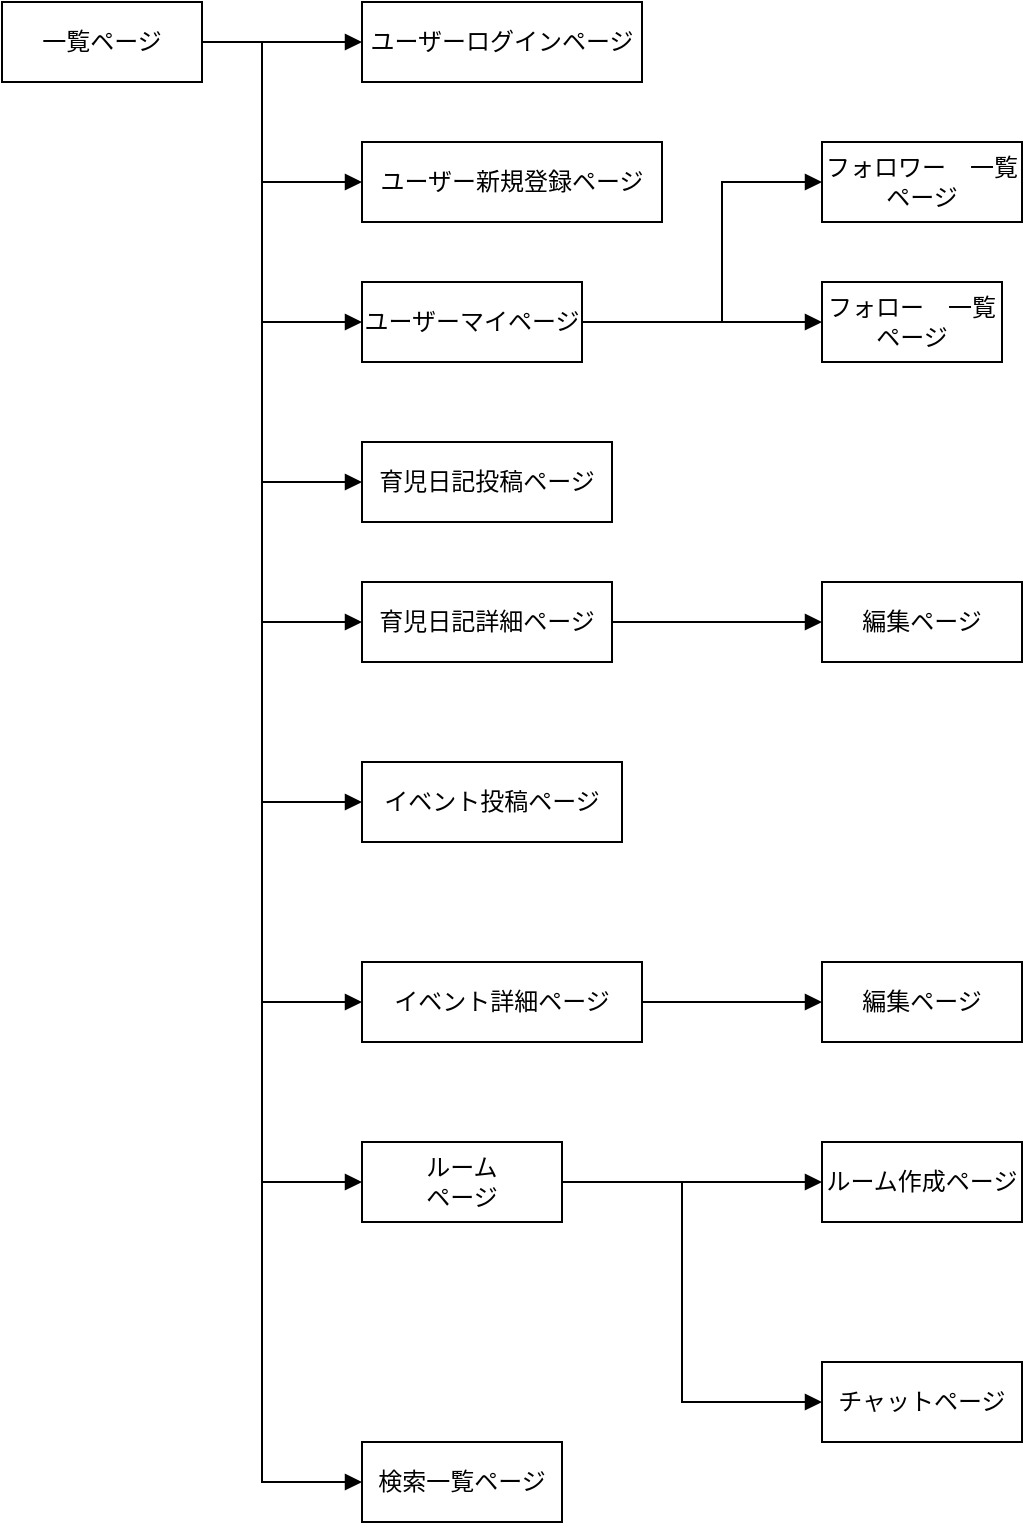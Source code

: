 <mxfile>
    <diagram id="t77ssZQ2_9hawJXryheD" name="ページ1">
        <mxGraphModel dx="685" dy="682" grid="1" gridSize="10" guides="1" tooltips="1" connect="1" arrows="1" fold="1" page="1" pageScale="1" pageWidth="827" pageHeight="1169" math="0" shadow="0">
            <root>
                <mxCell id="0"/>
                <mxCell id="1" parent="0"/>
                <mxCell id="18" style="edgeStyle=none;html=1;exitX=1;exitY=0.5;exitDx=0;exitDy=0;entryX=0;entryY=0.5;entryDx=0;entryDy=0;rounded=0;endArrow=block;endFill=1;" parent="1" source="2" target="3" edge="1">
                    <mxGeometry relative="1" as="geometry"/>
                </mxCell>
                <mxCell id="2" value="一覧ページ&lt;br&gt;" style="whiteSpace=wrap;html=1;align=center;" parent="1" vertex="1">
                    <mxGeometry x="40" y="160" width="100" height="40" as="geometry"/>
                </mxCell>
                <mxCell id="3" value="ユーザーログインページ&lt;br&gt;" style="whiteSpace=wrap;html=1;align=center;" parent="1" vertex="1">
                    <mxGeometry x="220" y="160" width="140" height="40" as="geometry"/>
                </mxCell>
                <mxCell id="19" style="edgeStyle=none;html=1;exitX=0;exitY=0.5;exitDx=0;exitDy=0;rounded=0;endArrow=none;endFill=0;startArrow=block;startFill=1;" parent="1" source="4" edge="1">
                    <mxGeometry relative="1" as="geometry">
                        <mxPoint x="170" y="180" as="targetPoint"/>
                        <Array as="points">
                            <mxPoint x="170" y="250"/>
                        </Array>
                    </mxGeometry>
                </mxCell>
                <mxCell id="26" style="edgeStyle=none;html=1;exitX=1;exitY=0.5;exitDx=0;exitDy=0;entryX=0;entryY=0.5;entryDx=0;entryDy=0;endArrow=block;endFill=1;" parent="1" source="5" target="10" edge="1">
                    <mxGeometry relative="1" as="geometry">
                        <mxPoint x="460" y="250" as="targetPoint"/>
                        <Array as="points">
                            <mxPoint x="410" y="320"/>
                        </Array>
                    </mxGeometry>
                </mxCell>
                <mxCell id="4" value="ユーザー新規登録ページ&lt;br&gt;" style="whiteSpace=wrap;html=1;align=center;" parent="1" vertex="1">
                    <mxGeometry x="220" y="230" width="150" height="40" as="geometry"/>
                </mxCell>
                <mxCell id="20" style="edgeStyle=none;html=1;exitX=0;exitY=0.5;exitDx=0;exitDy=0;rounded=0;endArrow=none;endFill=0;startArrow=block;startFill=1;" parent="1" source="5" edge="1">
                    <mxGeometry relative="1" as="geometry">
                        <mxPoint x="170" y="240" as="targetPoint"/>
                        <Array as="points">
                            <mxPoint x="170" y="320"/>
                        </Array>
                    </mxGeometry>
                </mxCell>
                <mxCell id="5" value="ユーザーマイページ" style="whiteSpace=wrap;html=1;align=center;" parent="1" vertex="1">
                    <mxGeometry x="220" y="300" width="110" height="40" as="geometry"/>
                </mxCell>
                <mxCell id="21" style="edgeStyle=none;html=1;exitX=0;exitY=0.5;exitDx=0;exitDy=0;endArrow=none;endFill=0;rounded=0;startArrow=block;startFill=1;" parent="1" source="6" edge="1">
                    <mxGeometry relative="1" as="geometry">
                        <mxPoint x="170" y="320" as="targetPoint"/>
                        <Array as="points">
                            <mxPoint x="170" y="400"/>
                        </Array>
                    </mxGeometry>
                </mxCell>
                <mxCell id="6" value="育児日記投稿ページ" style="whiteSpace=wrap;html=1;align=center;" parent="1" vertex="1">
                    <mxGeometry x="220" y="380" width="125" height="40" as="geometry"/>
                </mxCell>
                <mxCell id="22" style="edgeStyle=none;html=1;exitX=0;exitY=0.5;exitDx=0;exitDy=0;rounded=0;endArrow=none;endFill=0;startArrow=block;startFill=1;" parent="1" source="7" edge="1">
                    <mxGeometry relative="1" as="geometry">
                        <mxPoint x="170" y="400" as="targetPoint"/>
                        <Array as="points">
                            <mxPoint x="170" y="470"/>
                        </Array>
                    </mxGeometry>
                </mxCell>
                <mxCell id="28" style="edgeStyle=none;html=1;exitX=1;exitY=0.5;exitDx=0;exitDy=0;entryX=0;entryY=0.5;entryDx=0;entryDy=0;endArrow=block;endFill=1;" parent="1" source="7" target="12" edge="1">
                    <mxGeometry relative="1" as="geometry"/>
                </mxCell>
                <mxCell id="7" value="育児日記詳細ページ" style="whiteSpace=wrap;html=1;align=center;" parent="1" vertex="1">
                    <mxGeometry x="220" y="450" width="125" height="40" as="geometry"/>
                </mxCell>
                <mxCell id="23" style="edgeStyle=none;html=1;exitX=0;exitY=0.5;exitDx=0;exitDy=0;rounded=0;endArrow=none;endFill=0;startArrow=block;startFill=1;" parent="1" source="8" edge="1">
                    <mxGeometry relative="1" as="geometry">
                        <mxPoint x="170" y="470" as="targetPoint"/>
                        <Array as="points">
                            <mxPoint x="170" y="560"/>
                        </Array>
                    </mxGeometry>
                </mxCell>
                <mxCell id="8" value="イベント投稿ページ" style="whiteSpace=wrap;html=1;align=center;" parent="1" vertex="1">
                    <mxGeometry x="220" y="540" width="130" height="40" as="geometry"/>
                </mxCell>
                <mxCell id="24" style="edgeStyle=none;html=1;exitX=0;exitY=0.5;exitDx=0;exitDy=0;rounded=0;endArrow=none;endFill=0;startArrow=block;startFill=1;" parent="1" source="9" edge="1">
                    <mxGeometry relative="1" as="geometry">
                        <mxPoint x="170" y="560" as="targetPoint"/>
                        <Array as="points">
                            <mxPoint x="170" y="660"/>
                        </Array>
                    </mxGeometry>
                </mxCell>
                <mxCell id="29" value="" style="edgeStyle=none;html=1;endArrow=block;endFill=1;startArrow=none;startFill=0;" parent="1" source="9" target="13" edge="1">
                    <mxGeometry relative="1" as="geometry"/>
                </mxCell>
                <mxCell id="9" value="イベント詳細ページ" style="whiteSpace=wrap;html=1;align=center;" parent="1" vertex="1">
                    <mxGeometry x="220" y="640" width="140" height="40" as="geometry"/>
                </mxCell>
                <mxCell id="10" value="フォロー　一覧ページ" style="whiteSpace=wrap;html=1;align=center;" parent="1" vertex="1">
                    <mxGeometry x="450" y="300" width="90" height="40" as="geometry"/>
                </mxCell>
                <mxCell id="32" style="edgeStyle=none;rounded=0;html=1;endArrow=none;endFill=0;startArrow=block;startFill=1;" parent="1" edge="1">
                    <mxGeometry relative="1" as="geometry">
                        <mxPoint x="400" y="320" as="targetPoint"/>
                        <Array as="points">
                            <mxPoint x="400" y="250"/>
                        </Array>
                        <mxPoint x="450" y="250" as="sourcePoint"/>
                    </mxGeometry>
                </mxCell>
                <mxCell id="11" value="フォロワー　一覧ページ" style="whiteSpace=wrap;html=1;align=center;" parent="1" vertex="1">
                    <mxGeometry x="450" y="230" width="100" height="40" as="geometry"/>
                </mxCell>
                <mxCell id="12" value="編集ページ" style="whiteSpace=wrap;html=1;align=center;" parent="1" vertex="1">
                    <mxGeometry x="450" y="450" width="100" height="40" as="geometry"/>
                </mxCell>
                <mxCell id="13" value="編集ページ" style="whiteSpace=wrap;html=1;align=center;" parent="1" vertex="1">
                    <mxGeometry x="450" y="640" width="100" height="40" as="geometry"/>
                </mxCell>
                <mxCell id="25" style="edgeStyle=none;html=1;rounded=0;endArrow=none;endFill=0;startArrow=block;startFill=1;" parent="1" edge="1">
                    <mxGeometry relative="1" as="geometry">
                        <mxPoint x="170" y="660" as="targetPoint"/>
                        <Array as="points">
                            <mxPoint x="170" y="750"/>
                        </Array>
                        <mxPoint x="220" y="750" as="sourcePoint"/>
                    </mxGeometry>
                </mxCell>
                <mxCell id="30" style="edgeStyle=none;html=1;exitX=1;exitY=0.5;exitDx=0;exitDy=0;entryX=0;entryY=0.5;entryDx=0;entryDy=0;endArrow=block;endFill=1;" parent="1" source="14" target="15" edge="1">
                    <mxGeometry relative="1" as="geometry"/>
                </mxCell>
                <mxCell id="14" value="ルーム&lt;br&gt;ページ" style="whiteSpace=wrap;html=1;align=center;" parent="1" vertex="1">
                    <mxGeometry x="220" y="730" width="100" height="40" as="geometry"/>
                </mxCell>
                <mxCell id="15" value="ルーム作成ページ" style="whiteSpace=wrap;html=1;align=center;" parent="1" vertex="1">
                    <mxGeometry x="450" y="730" width="100" height="40" as="geometry"/>
                </mxCell>
                <mxCell id="31" style="edgeStyle=none;html=1;exitX=0;exitY=0.5;exitDx=0;exitDy=0;rounded=0;endArrow=none;endFill=0;startArrow=block;startFill=1;" parent="1" source="16" edge="1">
                    <mxGeometry relative="1" as="geometry">
                        <mxPoint x="380" y="750" as="targetPoint"/>
                        <Array as="points">
                            <mxPoint x="380" y="860"/>
                        </Array>
                    </mxGeometry>
                </mxCell>
                <mxCell id="16" value="チャットページ" style="whiteSpace=wrap;html=1;align=center;" parent="1" vertex="1">
                    <mxGeometry x="450" y="840" width="100" height="40" as="geometry"/>
                </mxCell>
                <mxCell id="38" style="edgeStyle=none;rounded=0;html=1;exitX=0;exitY=0.5;exitDx=0;exitDy=0;startArrow=block;startFill=1;endArrow=none;endFill=0;" parent="1" source="37" edge="1">
                    <mxGeometry relative="1" as="geometry">
                        <mxPoint x="170" y="750" as="targetPoint"/>
                        <Array as="points">
                            <mxPoint x="170" y="900"/>
                        </Array>
                    </mxGeometry>
                </mxCell>
                <mxCell id="37" value="検索一覧ページ" style="whiteSpace=wrap;html=1;align=center;" parent="1" vertex="1">
                    <mxGeometry x="220" y="880" width="100" height="40" as="geometry"/>
                </mxCell>
            </root>
        </mxGraphModel>
    </diagram>
</mxfile>
